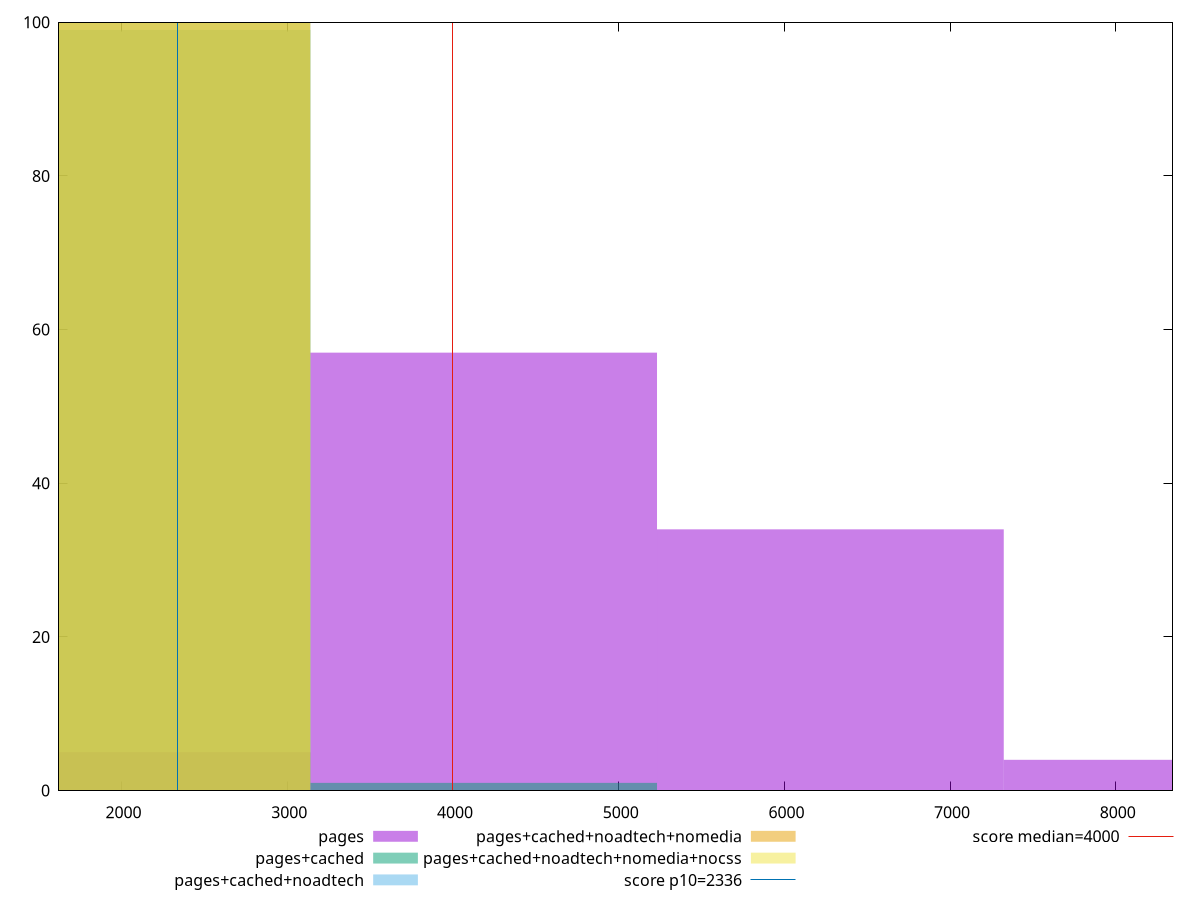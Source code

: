 reset

$pages <<EOF
2092.497664792205 5
4184.99532958441 57
6277.492994376615 34
8369.99065916882 4
EOF

$pagesCached <<EOF
4184.99532958441 1
2092.497664792205 99
EOF

$pagesCachedNoadtech <<EOF
2092.497664792205 100
EOF

$pagesCachedNoadtechNomedia <<EOF
2092.497664792205 100
EOF

$pagesCachedNoadtechNomediaNocss <<EOF
2092.497664792205 100
EOF

set key outside below
set boxwidth 2092.497664792205
set xrange [1622.5395000000003:8342.033]
set yrange [0:100]
set trange [0:100]
set style fill transparent solid 0.5 noborder

set parametric
set terminal svg size 640, 530 enhanced background rgb 'white'
set output "report_00025_2021-02-22T21:38:55.199Z/first-meaningful-paint/comparison/histogram/all_raw.svg"

plot $pages title "pages" with boxes, \
     $pagesCached title "pages+cached" with boxes, \
     $pagesCachedNoadtech title "pages+cached+noadtech" with boxes, \
     $pagesCachedNoadtechNomedia title "pages+cached+noadtech+nomedia" with boxes, \
     $pagesCachedNoadtechNomediaNocss title "pages+cached+noadtech+nomedia+nocss" with boxes, \
     2336,t title "score p10=2336", \
     4000,t title "score median=4000"

reset
